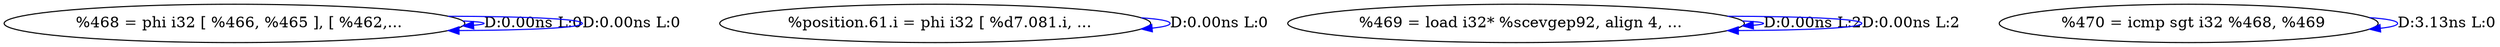digraph {
Node0x286b380[label="  %468 = phi i32 [ %466, %465 ], [ %462,..."];
Node0x286b380 -> Node0x286b380[label="D:0.00ns L:0",color=blue];
Node0x286b380 -> Node0x286b380[label="D:0.00ns L:0",color=blue];
Node0x286b460[label="  %position.61.i = phi i32 [ %d7.081.i, ..."];
Node0x286b460 -> Node0x286b460[label="D:0.00ns L:0",color=blue];
Node0x286b540[label="  %469 = load i32* %scevgep92, align 4, ..."];
Node0x286b540 -> Node0x286b540[label="D:0.00ns L:2",color=blue];
Node0x286b540 -> Node0x286b540[label="D:0.00ns L:2",color=blue];
Node0x286b620[label="  %470 = icmp sgt i32 %468, %469"];
Node0x286b620 -> Node0x286b620[label="D:3.13ns L:0",color=blue];
}
